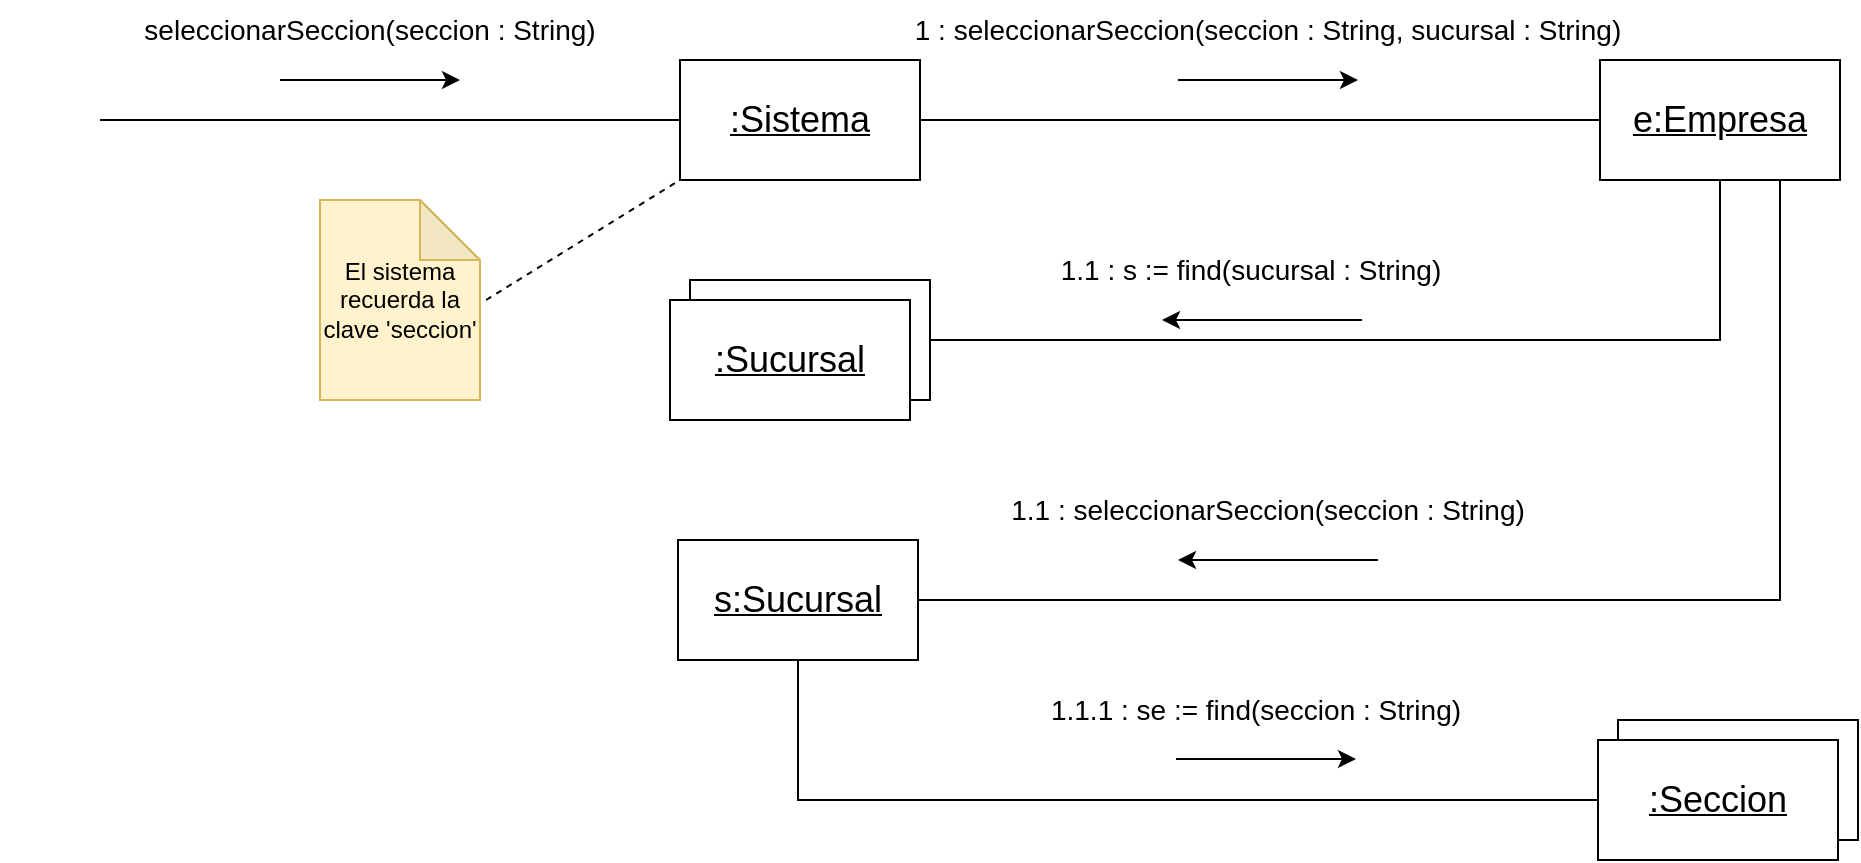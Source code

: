<mxfile version="21.2.8" type="device">
  <diagram name="Página-1" id="D6DQ6s2b8xuDzYGz5gr6">
    <mxGraphModel dx="1863" dy="614" grid="1" gridSize="10" guides="1" tooltips="1" connect="1" arrows="1" fold="1" page="1" pageScale="1" pageWidth="827" pageHeight="1169" math="0" shadow="0">
      <root>
        <mxCell id="0" />
        <mxCell id="1" parent="0" />
        <mxCell id="Km592HC1wd4ttECp1uEG-1" value="&lt;font style=&quot;font-size: 18px;&quot;&gt;&lt;u&gt;:Sistema&lt;/u&gt;&lt;/font&gt;" style="rounded=0;whiteSpace=wrap;html=1;" parent="1" vertex="1">
          <mxGeometry x="210" y="170" width="120" height="60" as="geometry" />
        </mxCell>
        <mxCell id="Km592HC1wd4ttECp1uEG-2" value="" style="endArrow=none;html=1;rounded=0;entryX=0;entryY=0.5;entryDx=0;entryDy=0;" parent="1" target="Km592HC1wd4ttECp1uEG-1" edge="1">
          <mxGeometry width="50" height="50" relative="1" as="geometry">
            <mxPoint x="-80" y="200" as="sourcePoint" />
            <mxPoint x="430" y="270" as="targetPoint" />
          </mxGeometry>
        </mxCell>
        <mxCell id="Km592HC1wd4ttECp1uEG-3" value="" style="endArrow=classic;html=1;rounded=0;" parent="1" edge="1">
          <mxGeometry width="50" height="50" relative="1" as="geometry">
            <mxPoint x="10" y="180" as="sourcePoint" />
            <mxPoint x="100" y="180" as="targetPoint" />
          </mxGeometry>
        </mxCell>
        <mxCell id="Km592HC1wd4ttECp1uEG-4" value="&lt;font style=&quot;font-size: 18px;&quot;&gt;&lt;u&gt;e:Empresa&lt;/u&gt;&lt;/font&gt;" style="rounded=0;whiteSpace=wrap;html=1;" parent="1" vertex="1">
          <mxGeometry x="670" y="170" width="120" height="60" as="geometry" />
        </mxCell>
        <mxCell id="Km592HC1wd4ttECp1uEG-5" value="" style="endArrow=none;html=1;rounded=0;exitX=1;exitY=0.5;exitDx=0;exitDy=0;entryX=0;entryY=0.5;entryDx=0;entryDy=0;" parent="1" source="Km592HC1wd4ttECp1uEG-1" target="Km592HC1wd4ttECp1uEG-4" edge="1">
          <mxGeometry width="50" height="50" relative="1" as="geometry">
            <mxPoint x="370" y="300" as="sourcePoint" />
            <mxPoint x="420" y="250" as="targetPoint" />
            <Array as="points" />
          </mxGeometry>
        </mxCell>
        <mxCell id="Km592HC1wd4ttECp1uEG-6" value="&lt;font style=&quot;font-size: 18px;&quot;&gt;&lt;u&gt;s:Sucursal&lt;/u&gt;&lt;/font&gt;" style="rounded=0;whiteSpace=wrap;html=1;" parent="1" vertex="1">
          <mxGeometry x="209" y="410" width="120" height="60" as="geometry" />
        </mxCell>
        <mxCell id="Km592HC1wd4ttECp1uEG-12" value="" style="endArrow=none;html=1;rounded=0;exitX=1;exitY=0.5;exitDx=0;exitDy=0;entryX=0.75;entryY=1;entryDx=0;entryDy=0;" parent="1" source="Km592HC1wd4ttECp1uEG-6" target="Km592HC1wd4ttECp1uEG-4" edge="1">
          <mxGeometry width="50" height="50" relative="1" as="geometry">
            <mxPoint x="390" y="410" as="sourcePoint" />
            <mxPoint x="440" y="360" as="targetPoint" />
            <Array as="points">
              <mxPoint x="760" y="440" />
            </Array>
          </mxGeometry>
        </mxCell>
        <mxCell id="Km592HC1wd4ttECp1uEG-13" value="&lt;font style=&quot;font-size: 14px;&quot;&gt;&lt;font style=&quot;&quot;&gt;1.1 : &lt;/font&gt;seleccionarSeccion(seccion : String)&lt;/font&gt;" style="text;html=1;strokeColor=none;fillColor=none;align=center;verticalAlign=middle;whiteSpace=wrap;rounded=0;" parent="1" vertex="1">
          <mxGeometry x="369" y="380" width="270" height="30" as="geometry" />
        </mxCell>
        <mxCell id="Km592HC1wd4ttECp1uEG-14" value="" style="endArrow=classic;html=1;rounded=0;" parent="1" edge="1">
          <mxGeometry width="50" height="50" relative="1" as="geometry">
            <mxPoint x="559" y="420" as="sourcePoint" />
            <mxPoint x="459" y="420" as="targetPoint" />
          </mxGeometry>
        </mxCell>
        <mxCell id="Km592HC1wd4ttECp1uEG-15" value="&lt;font style=&quot;font-size: 14px;&quot;&gt;&lt;font style=&quot;&quot;&gt;1 :&amp;nbsp;&lt;/font&gt;seleccionarSeccion(seccion : String, sucursal : String)&lt;/font&gt;" style="text;html=1;strokeColor=none;fillColor=none;align=center;verticalAlign=middle;whiteSpace=wrap;rounded=0;" parent="1" vertex="1">
          <mxGeometry x="319" y="140" width="370" height="30" as="geometry" />
        </mxCell>
        <mxCell id="Km592HC1wd4ttECp1uEG-16" value="" style="endArrow=classic;html=1;rounded=0;" parent="1" edge="1">
          <mxGeometry width="50" height="50" relative="1" as="geometry">
            <mxPoint x="459" y="180" as="sourcePoint" />
            <mxPoint x="549" y="180" as="targetPoint" />
          </mxGeometry>
        </mxCell>
        <mxCell id="Km592HC1wd4ttECp1uEG-19" value="" style="rounded=0;whiteSpace=wrap;html=1;" parent="1" vertex="1">
          <mxGeometry x="679" y="500" width="120" height="60" as="geometry" />
        </mxCell>
        <mxCell id="Km592HC1wd4ttECp1uEG-20" value="&lt;font style=&quot;font-size: 18px;&quot;&gt;&lt;u&gt;:Seccion&lt;/u&gt;&lt;/font&gt;" style="rounded=0;whiteSpace=wrap;html=1;" parent="1" vertex="1">
          <mxGeometry x="669" y="510" width="120" height="60" as="geometry" />
        </mxCell>
        <mxCell id="Km592HC1wd4ttECp1uEG-22" value="" style="endArrow=none;html=1;rounded=0;entryX=0.5;entryY=1;entryDx=0;entryDy=0;exitX=0;exitY=0.5;exitDx=0;exitDy=0;" parent="1" source="Km592HC1wd4ttECp1uEG-20" target="Km592HC1wd4ttECp1uEG-6" edge="1">
          <mxGeometry width="50" height="50" relative="1" as="geometry">
            <mxPoint x="389" y="520" as="sourcePoint" />
            <mxPoint x="439" y="470" as="targetPoint" />
            <Array as="points">
              <mxPoint x="269" y="540" />
            </Array>
          </mxGeometry>
        </mxCell>
        <mxCell id="Km592HC1wd4ttECp1uEG-24" value="&lt;font style=&quot;font-size: 14px;&quot;&gt;1.1.1 : se := find(seccion : String)&lt;/font&gt;" style="text;html=1;strokeColor=none;fillColor=none;align=center;verticalAlign=middle;whiteSpace=wrap;rounded=0;" parent="1" vertex="1">
          <mxGeometry x="368" y="480" width="260" height="30" as="geometry" />
        </mxCell>
        <mxCell id="Km592HC1wd4ttECp1uEG-25" value="" style="endArrow=classic;html=1;rounded=0;" parent="1" edge="1">
          <mxGeometry width="50" height="50" relative="1" as="geometry">
            <mxPoint x="458" y="519.5" as="sourcePoint" />
            <mxPoint x="548" y="519.5" as="targetPoint" />
          </mxGeometry>
        </mxCell>
        <mxCell id="Km592HC1wd4ttECp1uEG-28" value="El sistema recuerda la clave &#39;seccion&#39;" style="shape=note;whiteSpace=wrap;html=1;backgroundOutline=1;darkOpacity=0.05;fillColor=#fff2cc;strokeColor=#d6b656;" parent="1" vertex="1">
          <mxGeometry x="30" y="240" width="80" height="100" as="geometry" />
        </mxCell>
        <mxCell id="Km592HC1wd4ttECp1uEG-29" value="" style="endArrow=none;dashed=1;html=1;rounded=0;exitX=1.038;exitY=0.5;exitDx=0;exitDy=0;exitPerimeter=0;entryX=0;entryY=1;entryDx=0;entryDy=0;" parent="1" source="Km592HC1wd4ttECp1uEG-28" target="Km592HC1wd4ttECp1uEG-1" edge="1">
          <mxGeometry width="50" height="50" relative="1" as="geometry">
            <mxPoint x="390" y="450" as="sourcePoint" />
            <mxPoint x="440" y="400" as="targetPoint" />
          </mxGeometry>
        </mxCell>
        <mxCell id="Km592HC1wd4ttECp1uEG-30" value="&lt;font style=&quot;font-size: 14px;&quot;&gt;seleccionarSeccion(seccion : String)&lt;/font&gt;" style="text;html=1;strokeColor=none;fillColor=none;align=center;verticalAlign=middle;whiteSpace=wrap;rounded=0;" parent="1" vertex="1">
          <mxGeometry x="-130" y="140" width="370" height="30" as="geometry" />
        </mxCell>
        <mxCell id="MOjAT36JpiruxswaBaji-1" value="" style="rounded=0;whiteSpace=wrap;html=1;" vertex="1" parent="1">
          <mxGeometry x="215" y="280" width="120" height="60" as="geometry" />
        </mxCell>
        <mxCell id="MOjAT36JpiruxswaBaji-2" value="&lt;font style=&quot;font-size: 18px;&quot;&gt;&lt;u&gt;:Sucursal&lt;/u&gt;&lt;/font&gt;" style="rounded=0;whiteSpace=wrap;html=1;" vertex="1" parent="1">
          <mxGeometry x="205" y="290" width="120" height="60" as="geometry" />
        </mxCell>
        <mxCell id="MOjAT36JpiruxswaBaji-3" value="&lt;font style=&quot;font-size: 14px;&quot;&gt;1.1 : s := find(sucursal : String)&lt;/font&gt;" style="text;html=1;align=center;verticalAlign=middle;resizable=0;points=[];autosize=1;strokeColor=none;fillColor=none;" vertex="1" parent="1">
          <mxGeometry x="390" y="260" width="210" height="30" as="geometry" />
        </mxCell>
        <mxCell id="MOjAT36JpiruxswaBaji-4" value="" style="endArrow=classic;html=1;rounded=0;" edge="1" parent="1">
          <mxGeometry width="50" height="50" relative="1" as="geometry">
            <mxPoint x="551" y="300" as="sourcePoint" />
            <mxPoint x="451" y="300" as="targetPoint" />
          </mxGeometry>
        </mxCell>
        <mxCell id="MOjAT36JpiruxswaBaji-5" value="" style="endArrow=none;html=1;rounded=0;entryX=0.5;entryY=1;entryDx=0;entryDy=0;exitX=1;exitY=0.5;exitDx=0;exitDy=0;" edge="1" parent="1" source="MOjAT36JpiruxswaBaji-1" target="Km592HC1wd4ttECp1uEG-4">
          <mxGeometry width="50" height="50" relative="1" as="geometry">
            <mxPoint x="460" y="340" as="sourcePoint" />
            <mxPoint x="510" y="290" as="targetPoint" />
            <Array as="points">
              <mxPoint x="730" y="310" />
            </Array>
          </mxGeometry>
        </mxCell>
      </root>
    </mxGraphModel>
  </diagram>
</mxfile>
